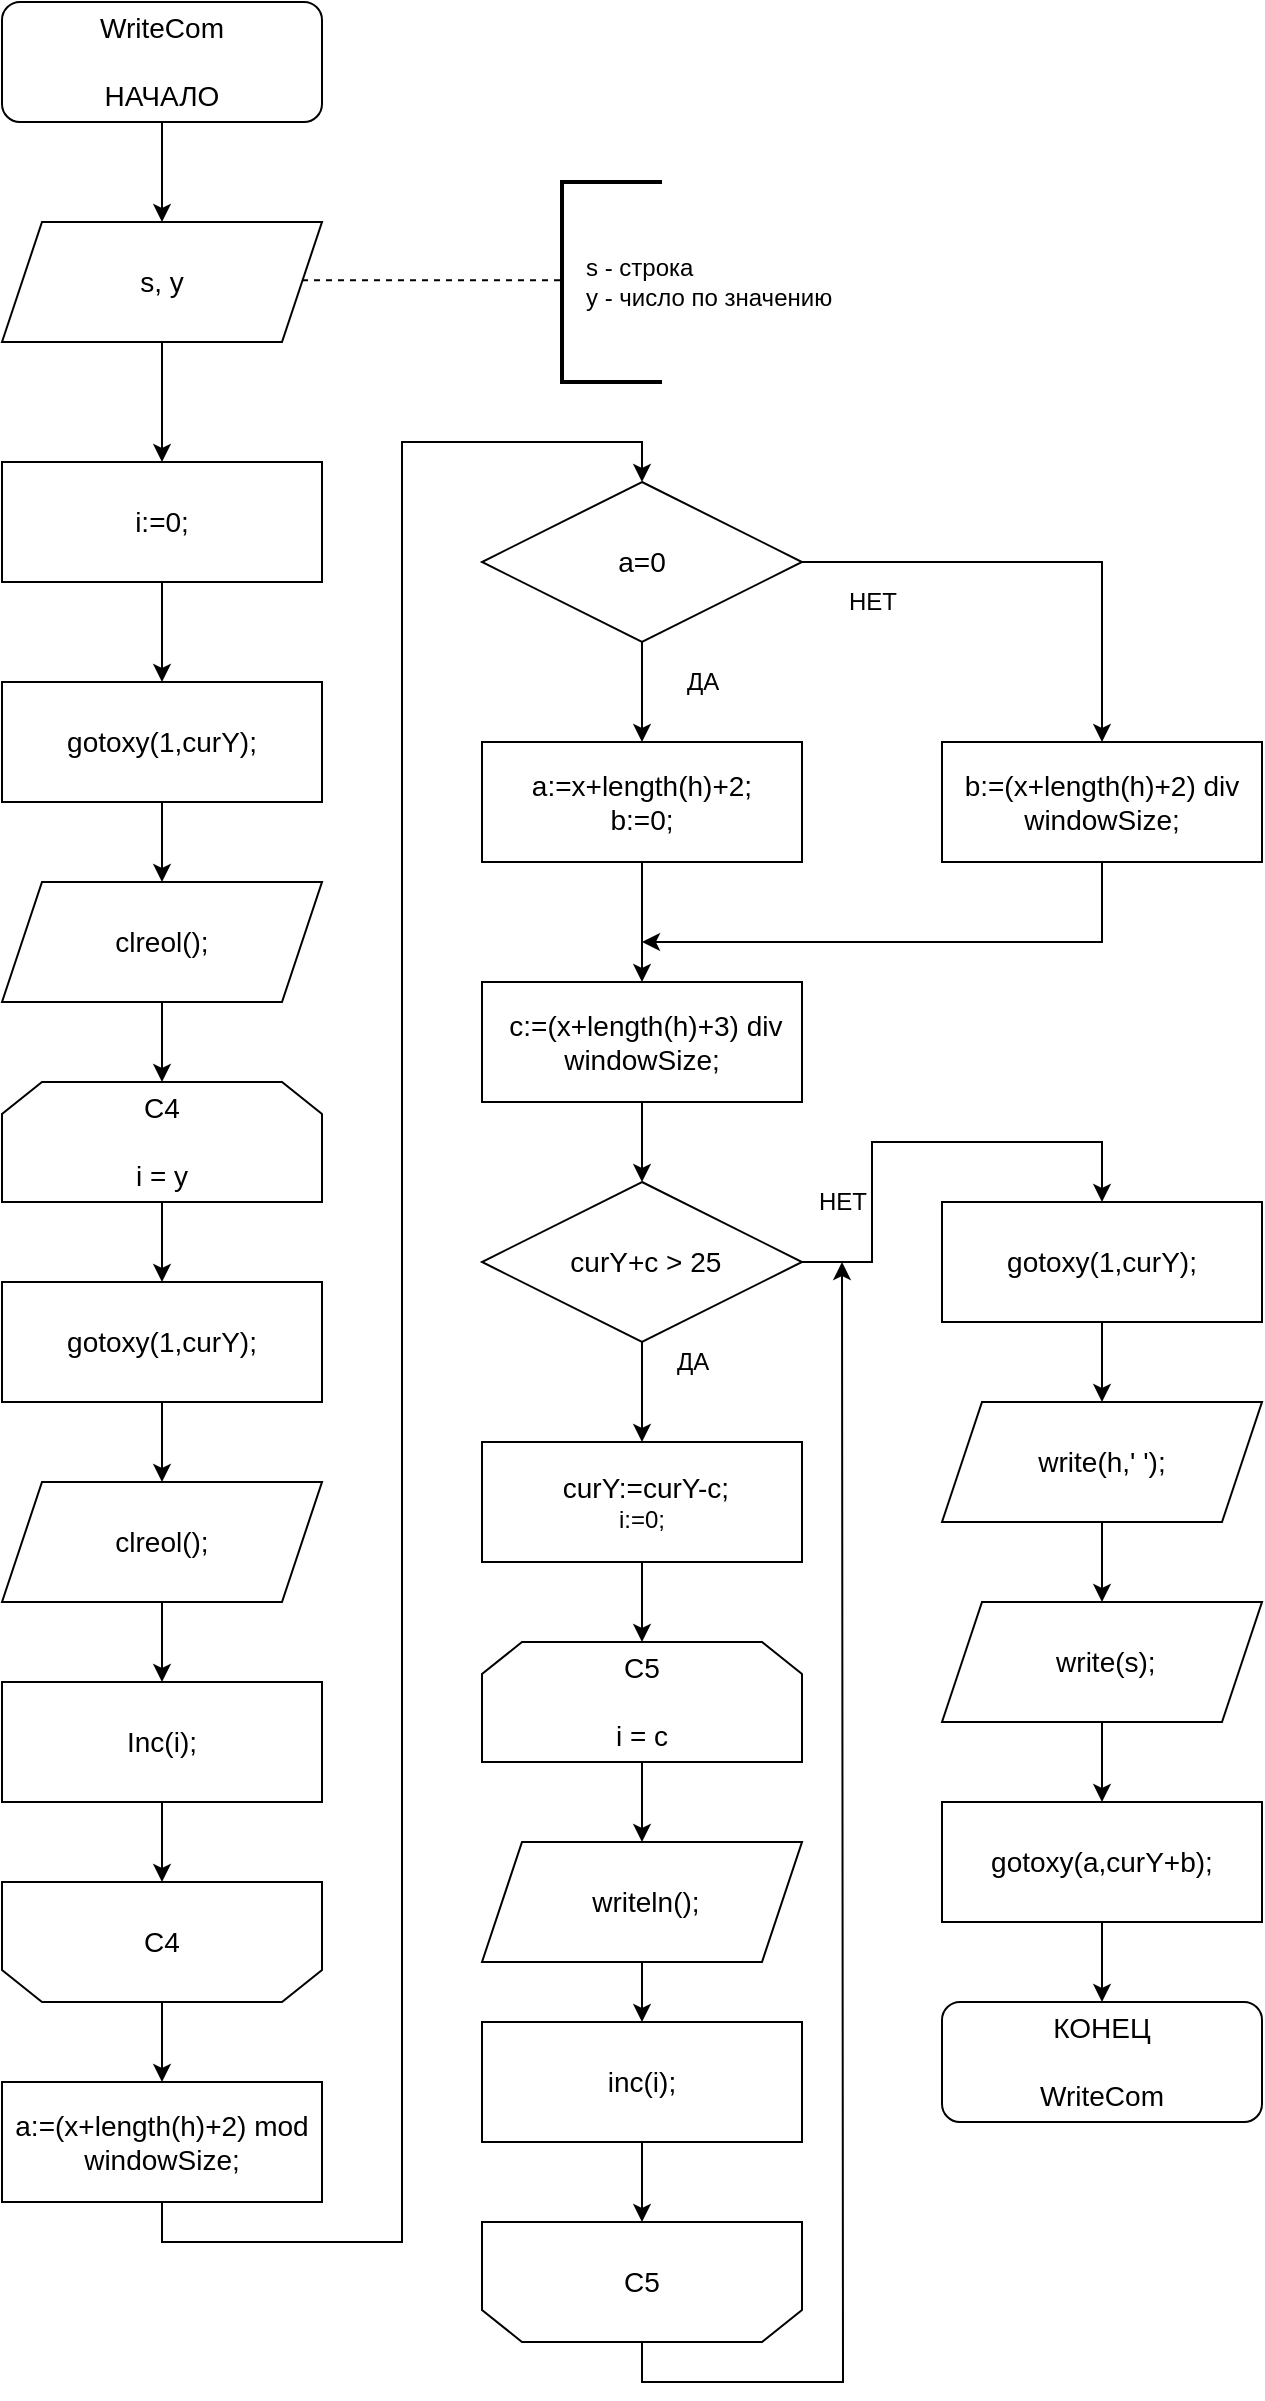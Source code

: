 <mxfile version="14.6.10" type="device"><diagram id="1VaFpdh7RQllthgXs0Ly" name="Page-1"><mxGraphModel dx="1673" dy="1998" grid="1" gridSize="10" guides="1" tooltips="1" connect="1" arrows="1" fold="1" page="1" pageScale="1" pageWidth="827" pageHeight="1169" math="0" shadow="0"><root><mxCell id="0"/><mxCell id="1" parent="0"/><mxCell id="PSNUA2j18AYiGKnNUtAP-62" style="edgeStyle=orthogonalEdgeStyle;rounded=0;orthogonalLoop=1;jettySize=auto;html=1;exitX=0.5;exitY=1;exitDx=0;exitDy=0;entryX=0.5;entryY=0;entryDx=0;entryDy=0;" edge="1" parent="1" source="PSNUA2j18AYiGKnNUtAP-1" target="PSNUA2j18AYiGKnNUtAP-61"><mxGeometry relative="1" as="geometry"/></mxCell><mxCell id="PSNUA2j18AYiGKnNUtAP-1" value="&lt;font style=&quot;font-size: 14px&quot;&gt;WriteCom&lt;br&gt;&lt;br&gt;НАЧАЛО&lt;/font&gt;" style="rounded=1;whiteSpace=wrap;html=1;" vertex="1" parent="1"><mxGeometry x="60" y="-50" width="160" height="60" as="geometry"/></mxCell><mxCell id="PSNUA2j18AYiGKnNUtAP-6" style="edgeStyle=orthogonalEdgeStyle;rounded=0;orthogonalLoop=1;jettySize=auto;html=1;exitX=0.5;exitY=1;exitDx=0;exitDy=0;entryX=0.5;entryY=0;entryDx=0;entryDy=0;" edge="1" parent="1" source="PSNUA2j18AYiGKnNUtAP-2" target="PSNUA2j18AYiGKnNUtAP-7"><mxGeometry relative="1" as="geometry"><mxPoint x="140" y="390" as="targetPoint"/></mxGeometry></mxCell><mxCell id="PSNUA2j18AYiGKnNUtAP-2" value="&lt;font style=&quot;font-size: 14px&quot;&gt;gotoxy(1,curY);&lt;/font&gt;" style="rounded=0;whiteSpace=wrap;html=1;" vertex="1" parent="1"><mxGeometry x="60" y="290" width="160" height="60" as="geometry"/></mxCell><mxCell id="PSNUA2j18AYiGKnNUtAP-10" style="edgeStyle=orthogonalEdgeStyle;rounded=0;orthogonalLoop=1;jettySize=auto;html=1;exitX=0.5;exitY=1;exitDx=0;exitDy=0;entryX=0.5;entryY=0;entryDx=0;entryDy=0;" edge="1" parent="1" source="PSNUA2j18AYiGKnNUtAP-7" target="PSNUA2j18AYiGKnNUtAP-9"><mxGeometry relative="1" as="geometry"/></mxCell><mxCell id="PSNUA2j18AYiGKnNUtAP-7" value="&lt;font style=&quot;font-size: 14px&quot;&gt;clreol();&lt;/font&gt;" style="shape=parallelogram;perimeter=parallelogramPerimeter;whiteSpace=wrap;html=1;fixedSize=1;" vertex="1" parent="1"><mxGeometry x="60" y="390" width="160" height="60" as="geometry"/></mxCell><mxCell id="PSNUA2j18AYiGKnNUtAP-13" style="edgeStyle=orthogonalEdgeStyle;rounded=0;orthogonalLoop=1;jettySize=auto;html=1;exitX=0.5;exitY=1;exitDx=0;exitDy=0;entryX=0.5;entryY=0;entryDx=0;entryDy=0;" edge="1" parent="1" source="PSNUA2j18AYiGKnNUtAP-9" target="PSNUA2j18AYiGKnNUtAP-11"><mxGeometry relative="1" as="geometry"/></mxCell><mxCell id="PSNUA2j18AYiGKnNUtAP-9" value="&lt;font style=&quot;font-size: 14px&quot;&gt;C4&lt;br&gt;&lt;br&gt;i = y&lt;/font&gt;" style="shape=loopLimit;whiteSpace=wrap;html=1;" vertex="1" parent="1"><mxGeometry x="60" y="490" width="160" height="60" as="geometry"/></mxCell><mxCell id="PSNUA2j18AYiGKnNUtAP-14" style="edgeStyle=orthogonalEdgeStyle;rounded=0;orthogonalLoop=1;jettySize=auto;html=1;exitX=0.5;exitY=1;exitDx=0;exitDy=0;entryX=0.5;entryY=0;entryDx=0;entryDy=0;" edge="1" parent="1" source="PSNUA2j18AYiGKnNUtAP-11" target="PSNUA2j18AYiGKnNUtAP-12"><mxGeometry relative="1" as="geometry"/></mxCell><mxCell id="PSNUA2j18AYiGKnNUtAP-11" value="&lt;font style=&quot;font-size: 14px&quot;&gt;gotoxy(1,curY);&lt;/font&gt;" style="rounded=0;whiteSpace=wrap;html=1;" vertex="1" parent="1"><mxGeometry x="60" y="590" width="160" height="60" as="geometry"/></mxCell><mxCell id="PSNUA2j18AYiGKnNUtAP-16" style="edgeStyle=orthogonalEdgeStyle;rounded=0;orthogonalLoop=1;jettySize=auto;html=1;exitX=0.5;exitY=1;exitDx=0;exitDy=0;entryX=0.5;entryY=0;entryDx=0;entryDy=0;" edge="1" parent="1" source="PSNUA2j18AYiGKnNUtAP-12" target="PSNUA2j18AYiGKnNUtAP-15"><mxGeometry relative="1" as="geometry"/></mxCell><mxCell id="PSNUA2j18AYiGKnNUtAP-12" value="&lt;font style=&quot;font-size: 14px&quot;&gt;clreol();&lt;/font&gt;" style="shape=parallelogram;perimeter=parallelogramPerimeter;whiteSpace=wrap;html=1;fixedSize=1;" vertex="1" parent="1"><mxGeometry x="60" y="690" width="160" height="60" as="geometry"/></mxCell><mxCell id="PSNUA2j18AYiGKnNUtAP-18" style="edgeStyle=orthogonalEdgeStyle;rounded=0;orthogonalLoop=1;jettySize=auto;html=1;exitX=0.5;exitY=1;exitDx=0;exitDy=0;entryX=0.5;entryY=1;entryDx=0;entryDy=0;" edge="1" parent="1" source="PSNUA2j18AYiGKnNUtAP-15" target="PSNUA2j18AYiGKnNUtAP-17"><mxGeometry relative="1" as="geometry"/></mxCell><mxCell id="PSNUA2j18AYiGKnNUtAP-15" value="&lt;span style=&quot;font-size: 14px&quot;&gt;Inc(i);&lt;/span&gt;" style="rounded=0;whiteSpace=wrap;html=1;" vertex="1" parent="1"><mxGeometry x="60" y="790" width="160" height="60" as="geometry"/></mxCell><mxCell id="PSNUA2j18AYiGKnNUtAP-20" style="edgeStyle=orthogonalEdgeStyle;rounded=0;orthogonalLoop=1;jettySize=auto;html=1;exitX=0.5;exitY=0;exitDx=0;exitDy=0;entryX=0.5;entryY=0;entryDx=0;entryDy=0;" edge="1" parent="1" source="PSNUA2j18AYiGKnNUtAP-17" target="PSNUA2j18AYiGKnNUtAP-19"><mxGeometry relative="1" as="geometry"/></mxCell><mxCell id="PSNUA2j18AYiGKnNUtAP-17" value="&lt;font style=&quot;font-size: 14px&quot;&gt;C4&lt;br&gt;&lt;/font&gt;" style="shape=loopLimit;whiteSpace=wrap;html=1;direction=west;" vertex="1" parent="1"><mxGeometry x="60" y="890" width="160" height="60" as="geometry"/></mxCell><mxCell id="PSNUA2j18AYiGKnNUtAP-22" style="edgeStyle=orthogonalEdgeStyle;rounded=0;orthogonalLoop=1;jettySize=auto;html=1;exitX=0.5;exitY=1;exitDx=0;exitDy=0;entryX=0.5;entryY=0;entryDx=0;entryDy=0;" edge="1" parent="1" source="PSNUA2j18AYiGKnNUtAP-19" target="PSNUA2j18AYiGKnNUtAP-21"><mxGeometry relative="1" as="geometry"/></mxCell><mxCell id="PSNUA2j18AYiGKnNUtAP-19" value="&lt;font style=&quot;font-size: 14px&quot;&gt;a:=(x+length(h)+2) mod windowSize;&lt;/font&gt;" style="rounded=0;whiteSpace=wrap;html=1;" vertex="1" parent="1"><mxGeometry x="60" y="990" width="160" height="60" as="geometry"/></mxCell><mxCell id="PSNUA2j18AYiGKnNUtAP-24" style="edgeStyle=orthogonalEdgeStyle;rounded=0;orthogonalLoop=1;jettySize=auto;html=1;exitX=0.5;exitY=1;exitDx=0;exitDy=0;entryX=0.5;entryY=0;entryDx=0;entryDy=0;" edge="1" parent="1" source="PSNUA2j18AYiGKnNUtAP-21" target="PSNUA2j18AYiGKnNUtAP-23"><mxGeometry relative="1" as="geometry"/></mxCell><mxCell id="PSNUA2j18AYiGKnNUtAP-27" style="edgeStyle=orthogonalEdgeStyle;rounded=0;orthogonalLoop=1;jettySize=auto;html=1;exitX=1;exitY=0.5;exitDx=0;exitDy=0;entryX=0.5;entryY=0;entryDx=0;entryDy=0;" edge="1" parent="1" source="PSNUA2j18AYiGKnNUtAP-21" target="PSNUA2j18AYiGKnNUtAP-26"><mxGeometry relative="1" as="geometry"/></mxCell><mxCell id="PSNUA2j18AYiGKnNUtAP-21" value="&lt;font style=&quot;font-size: 14px&quot;&gt;a=0&lt;/font&gt;" style="rhombus;whiteSpace=wrap;html=1;" vertex="1" parent="1"><mxGeometry x="300" y="190" width="160" height="80" as="geometry"/></mxCell><mxCell id="PSNUA2j18AYiGKnNUtAP-30" style="edgeStyle=orthogonalEdgeStyle;rounded=0;orthogonalLoop=1;jettySize=auto;html=1;exitX=0.5;exitY=1;exitDx=0;exitDy=0;entryX=0.5;entryY=0;entryDx=0;entryDy=0;" edge="1" parent="1" source="PSNUA2j18AYiGKnNUtAP-23" target="PSNUA2j18AYiGKnNUtAP-29"><mxGeometry relative="1" as="geometry"/></mxCell><mxCell id="PSNUA2j18AYiGKnNUtAP-23" value="&lt;font&gt;&lt;span style=&quot;font-size: 14px&quot;&gt;a:=x+length(h)+2;&lt;/span&gt;&lt;br&gt;&lt;span style=&quot;font-size: 14px&quot;&gt;b:=0;&lt;/span&gt;&lt;br&gt;&lt;/font&gt;" style="rounded=0;whiteSpace=wrap;html=1;" vertex="1" parent="1"><mxGeometry x="300" y="320" width="160" height="60" as="geometry"/></mxCell><mxCell id="PSNUA2j18AYiGKnNUtAP-25" value="ДА" style="text;html=1;align=center;verticalAlign=middle;resizable=0;points=[];autosize=1;strokeColor=none;" vertex="1" parent="1"><mxGeometry x="395" y="280" width="30" height="20" as="geometry"/></mxCell><mxCell id="PSNUA2j18AYiGKnNUtAP-31" style="edgeStyle=orthogonalEdgeStyle;rounded=0;orthogonalLoop=1;jettySize=auto;html=1;exitX=0.5;exitY=1;exitDx=0;exitDy=0;" edge="1" parent="1" source="PSNUA2j18AYiGKnNUtAP-26"><mxGeometry relative="1" as="geometry"><mxPoint x="380" y="420" as="targetPoint"/><Array as="points"><mxPoint x="610" y="420"/></Array></mxGeometry></mxCell><mxCell id="PSNUA2j18AYiGKnNUtAP-26" value="&lt;font style=&quot;font-size: 14px&quot;&gt;b:=(x+length(h)+2) div windowSize;&lt;/font&gt;" style="rounded=0;whiteSpace=wrap;html=1;" vertex="1" parent="1"><mxGeometry x="530" y="320" width="160" height="60" as="geometry"/></mxCell><mxCell id="PSNUA2j18AYiGKnNUtAP-28" value="НЕТ" style="text;html=1;align=center;verticalAlign=middle;resizable=0;points=[];autosize=1;strokeColor=none;" vertex="1" parent="1"><mxGeometry x="475" y="240" width="40" height="20" as="geometry"/></mxCell><mxCell id="PSNUA2j18AYiGKnNUtAP-33" style="edgeStyle=orthogonalEdgeStyle;rounded=0;orthogonalLoop=1;jettySize=auto;html=1;exitX=0.5;exitY=1;exitDx=0;exitDy=0;entryX=0.5;entryY=0;entryDx=0;entryDy=0;" edge="1" parent="1" source="PSNUA2j18AYiGKnNUtAP-29" target="PSNUA2j18AYiGKnNUtAP-32"><mxGeometry relative="1" as="geometry"/></mxCell><mxCell id="PSNUA2j18AYiGKnNUtAP-29" value="&lt;font&gt;&lt;span style=&quot;font-size: 14px&quot;&gt;&amp;nbsp;c:=(x+length(h)+3) div windowSize;&lt;/span&gt;&lt;br&gt;&lt;/font&gt;" style="rounded=0;whiteSpace=wrap;html=1;" vertex="1" parent="1"><mxGeometry x="300" y="440" width="160" height="60" as="geometry"/></mxCell><mxCell id="PSNUA2j18AYiGKnNUtAP-36" style="edgeStyle=orthogonalEdgeStyle;rounded=0;orthogonalLoop=1;jettySize=auto;html=1;exitX=0.5;exitY=1;exitDx=0;exitDy=0;entryX=0.5;entryY=0;entryDx=0;entryDy=0;" edge="1" parent="1" source="PSNUA2j18AYiGKnNUtAP-32" target="PSNUA2j18AYiGKnNUtAP-35"><mxGeometry relative="1" as="geometry"/></mxCell><mxCell id="PSNUA2j18AYiGKnNUtAP-49" style="edgeStyle=orthogonalEdgeStyle;rounded=0;orthogonalLoop=1;jettySize=auto;html=1;exitX=1;exitY=0.5;exitDx=0;exitDy=0;entryX=0.5;entryY=0;entryDx=0;entryDy=0;" edge="1" parent="1" source="PSNUA2j18AYiGKnNUtAP-32" target="PSNUA2j18AYiGKnNUtAP-48"><mxGeometry relative="1" as="geometry"/></mxCell><mxCell id="PSNUA2j18AYiGKnNUtAP-32" value="&lt;font style=&quot;font-size: 14px&quot;&gt;&amp;nbsp;curY+c &amp;gt; 25&lt;/font&gt;" style="rhombus;whiteSpace=wrap;html=1;" vertex="1" parent="1"><mxGeometry x="300" y="540" width="160" height="80" as="geometry"/></mxCell><mxCell id="PSNUA2j18AYiGKnNUtAP-39" style="edgeStyle=orthogonalEdgeStyle;rounded=0;orthogonalLoop=1;jettySize=auto;html=1;exitX=0.5;exitY=1;exitDx=0;exitDy=0;entryX=0.5;entryY=0;entryDx=0;entryDy=0;" edge="1" parent="1" source="PSNUA2j18AYiGKnNUtAP-35" target="PSNUA2j18AYiGKnNUtAP-38"><mxGeometry relative="1" as="geometry"/></mxCell><mxCell id="PSNUA2j18AYiGKnNUtAP-35" value="&lt;font&gt;&lt;span style=&quot;font-size: 14px&quot;&gt;&amp;nbsp;curY:=curY-c;&lt;br&gt;&lt;/span&gt;i:=0;&lt;br&gt;&lt;/font&gt;" style="rounded=0;whiteSpace=wrap;html=1;" vertex="1" parent="1"><mxGeometry x="300" y="670" width="160" height="60" as="geometry"/></mxCell><mxCell id="PSNUA2j18AYiGKnNUtAP-43" style="edgeStyle=orthogonalEdgeStyle;rounded=0;orthogonalLoop=1;jettySize=auto;html=1;exitX=0.5;exitY=1;exitDx=0;exitDy=0;entryX=0.5;entryY=0;entryDx=0;entryDy=0;" edge="1" parent="1" source="PSNUA2j18AYiGKnNUtAP-38" target="PSNUA2j18AYiGKnNUtAP-42"><mxGeometry relative="1" as="geometry"/></mxCell><mxCell id="PSNUA2j18AYiGKnNUtAP-38" value="&lt;font style=&quot;font-size: 14px&quot;&gt;C5&lt;br&gt;&lt;br&gt;i = c&lt;/font&gt;" style="shape=loopLimit;whiteSpace=wrap;html=1;" vertex="1" parent="1"><mxGeometry x="300" y="770" width="160" height="60" as="geometry"/></mxCell><mxCell id="PSNUA2j18AYiGKnNUtAP-40" value="ДА" style="text;html=1;align=center;verticalAlign=middle;resizable=0;points=[];autosize=1;strokeColor=none;" vertex="1" parent="1"><mxGeometry x="390" y="620" width="30" height="20" as="geometry"/></mxCell><mxCell id="PSNUA2j18AYiGKnNUtAP-45" style="edgeStyle=orthogonalEdgeStyle;rounded=0;orthogonalLoop=1;jettySize=auto;html=1;exitX=0.5;exitY=1;exitDx=0;exitDy=0;entryX=0.5;entryY=0;entryDx=0;entryDy=0;" edge="1" parent="1" source="PSNUA2j18AYiGKnNUtAP-42" target="PSNUA2j18AYiGKnNUtAP-44"><mxGeometry relative="1" as="geometry"/></mxCell><mxCell id="PSNUA2j18AYiGKnNUtAP-42" value="&lt;font style=&quot;font-size: 14px&quot;&gt;&amp;nbsp;writeln();&lt;/font&gt;" style="shape=parallelogram;perimeter=parallelogramPerimeter;whiteSpace=wrap;html=1;fixedSize=1;" vertex="1" parent="1"><mxGeometry x="300" y="870" width="160" height="60" as="geometry"/></mxCell><mxCell id="PSNUA2j18AYiGKnNUtAP-47" style="edgeStyle=orthogonalEdgeStyle;rounded=0;orthogonalLoop=1;jettySize=auto;html=1;exitX=0.5;exitY=1;exitDx=0;exitDy=0;entryX=0.5;entryY=1;entryDx=0;entryDy=0;" edge="1" parent="1" source="PSNUA2j18AYiGKnNUtAP-44" target="PSNUA2j18AYiGKnNUtAP-46"><mxGeometry relative="1" as="geometry"/></mxCell><mxCell id="PSNUA2j18AYiGKnNUtAP-44" value="&lt;font&gt;&lt;span style=&quot;font-size: 14px&quot;&gt;inc(i);&lt;/span&gt;&lt;br&gt;&lt;/font&gt;" style="rounded=0;whiteSpace=wrap;html=1;" vertex="1" parent="1"><mxGeometry x="300" y="960" width="160" height="60" as="geometry"/></mxCell><mxCell id="PSNUA2j18AYiGKnNUtAP-50" style="edgeStyle=orthogonalEdgeStyle;rounded=0;orthogonalLoop=1;jettySize=auto;html=1;exitX=0.5;exitY=0;exitDx=0;exitDy=0;" edge="1" parent="1" source="PSNUA2j18AYiGKnNUtAP-46"><mxGeometry relative="1" as="geometry"><mxPoint x="480" y="580" as="targetPoint"/></mxGeometry></mxCell><mxCell id="PSNUA2j18AYiGKnNUtAP-46" value="&lt;font style=&quot;font-size: 14px&quot;&gt;C5&lt;br&gt;&lt;/font&gt;" style="shape=loopLimit;whiteSpace=wrap;html=1;direction=west;" vertex="1" parent="1"><mxGeometry x="300" y="1060" width="160" height="60" as="geometry"/></mxCell><mxCell id="PSNUA2j18AYiGKnNUtAP-55" style="edgeStyle=orthogonalEdgeStyle;rounded=0;orthogonalLoop=1;jettySize=auto;html=1;exitX=0.5;exitY=1;exitDx=0;exitDy=0;entryX=0.5;entryY=0;entryDx=0;entryDy=0;" edge="1" parent="1" source="PSNUA2j18AYiGKnNUtAP-48" target="PSNUA2j18AYiGKnNUtAP-54"><mxGeometry relative="1" as="geometry"/></mxCell><mxCell id="PSNUA2j18AYiGKnNUtAP-48" value="&lt;font&gt;&lt;span style=&quot;font-size: 14px&quot;&gt;gotoxy(1,curY);&lt;/span&gt;&lt;br&gt;&lt;/font&gt;" style="rounded=0;whiteSpace=wrap;html=1;" vertex="1" parent="1"><mxGeometry x="530" y="550" width="160" height="60" as="geometry"/></mxCell><mxCell id="PSNUA2j18AYiGKnNUtAP-52" value="НЕТ" style="text;html=1;align=center;verticalAlign=middle;resizable=0;points=[];autosize=1;strokeColor=none;" vertex="1" parent="1"><mxGeometry x="460" y="540" width="40" height="20" as="geometry"/></mxCell><mxCell id="PSNUA2j18AYiGKnNUtAP-58" style="edgeStyle=orthogonalEdgeStyle;rounded=0;orthogonalLoop=1;jettySize=auto;html=1;exitX=0.5;exitY=1;exitDx=0;exitDy=0;entryX=0.5;entryY=0;entryDx=0;entryDy=0;" edge="1" parent="1" source="PSNUA2j18AYiGKnNUtAP-53" target="PSNUA2j18AYiGKnNUtAP-57"><mxGeometry relative="1" as="geometry"/></mxCell><mxCell id="PSNUA2j18AYiGKnNUtAP-53" value="&lt;font style=&quot;font-size: 14px&quot;&gt;&amp;nbsp;write(s);&lt;/font&gt;" style="shape=parallelogram;perimeter=parallelogramPerimeter;whiteSpace=wrap;html=1;fixedSize=1;" vertex="1" parent="1"><mxGeometry x="530" y="750" width="160" height="60" as="geometry"/></mxCell><mxCell id="PSNUA2j18AYiGKnNUtAP-56" style="edgeStyle=orthogonalEdgeStyle;rounded=0;orthogonalLoop=1;jettySize=auto;html=1;exitX=0.5;exitY=1;exitDx=0;exitDy=0;entryX=0.5;entryY=0;entryDx=0;entryDy=0;" edge="1" parent="1" source="PSNUA2j18AYiGKnNUtAP-54" target="PSNUA2j18AYiGKnNUtAP-53"><mxGeometry relative="1" as="geometry"/></mxCell><mxCell id="PSNUA2j18AYiGKnNUtAP-54" value="&lt;font style=&quot;font-size: 14px&quot;&gt;write(h,' ');&lt;/font&gt;" style="shape=parallelogram;perimeter=parallelogramPerimeter;whiteSpace=wrap;html=1;fixedSize=1;" vertex="1" parent="1"><mxGeometry x="530" y="650" width="160" height="60" as="geometry"/></mxCell><mxCell id="PSNUA2j18AYiGKnNUtAP-60" style="edgeStyle=orthogonalEdgeStyle;rounded=0;orthogonalLoop=1;jettySize=auto;html=1;exitX=0.5;exitY=1;exitDx=0;exitDy=0;entryX=0.5;entryY=0;entryDx=0;entryDy=0;" edge="1" parent="1" source="PSNUA2j18AYiGKnNUtAP-57" target="PSNUA2j18AYiGKnNUtAP-59"><mxGeometry relative="1" as="geometry"/></mxCell><mxCell id="PSNUA2j18AYiGKnNUtAP-57" value="&lt;font&gt;&lt;span style=&quot;font-size: 14px&quot;&gt;gotoxy(a,curY+b);&lt;/span&gt;&lt;br&gt;&lt;/font&gt;" style="rounded=0;whiteSpace=wrap;html=1;" vertex="1" parent="1"><mxGeometry x="530" y="850" width="160" height="60" as="geometry"/></mxCell><mxCell id="PSNUA2j18AYiGKnNUtAP-59" value="&lt;font style=&quot;font-size: 14px&quot;&gt;КОНЕЦ&lt;br&gt;&lt;br&gt;WriteCom&lt;br&gt;&lt;/font&gt;" style="rounded=1;whiteSpace=wrap;html=1;" vertex="1" parent="1"><mxGeometry x="530" y="950" width="160" height="60" as="geometry"/></mxCell><mxCell id="PSNUA2j18AYiGKnNUtAP-71" style="edgeStyle=orthogonalEdgeStyle;rounded=0;orthogonalLoop=1;jettySize=auto;html=1;exitX=0.5;exitY=1;exitDx=0;exitDy=0;entryX=0.5;entryY=0;entryDx=0;entryDy=0;" edge="1" parent="1" source="PSNUA2j18AYiGKnNUtAP-61" target="PSNUA2j18AYiGKnNUtAP-70"><mxGeometry relative="1" as="geometry"/></mxCell><mxCell id="PSNUA2j18AYiGKnNUtAP-61" value="&lt;span style=&quot;font-size: 14px&quot;&gt;s, y&lt;/span&gt;" style="shape=parallelogram;perimeter=parallelogramPerimeter;whiteSpace=wrap;html=1;fixedSize=1;" vertex="1" parent="1"><mxGeometry x="60" y="60" width="160" height="60" as="geometry"/></mxCell><mxCell id="PSNUA2j18AYiGKnNUtAP-63" value="&amp;nbsp; &amp;nbsp;s - строка&lt;br&gt;&amp;nbsp; &amp;nbsp;y - число по значению" style="strokeWidth=2;html=1;shape=mxgraph.flowchart.annotation_1;align=left;pointerEvents=1;" vertex="1" parent="1"><mxGeometry x="340" y="40" width="50" height="100" as="geometry"/></mxCell><mxCell id="PSNUA2j18AYiGKnNUtAP-67" value="" style="endArrow=none;dashed=1;html=1;rounded=0;edgeStyle=orthogonalEdgeStyle;" edge="1" parent="1"><mxGeometry width="50" height="50" relative="1" as="geometry"><mxPoint x="210" y="89.17" as="sourcePoint"/><mxPoint x="340" y="89.17" as="targetPoint"/></mxGeometry></mxCell><mxCell id="PSNUA2j18AYiGKnNUtAP-72" style="edgeStyle=orthogonalEdgeStyle;rounded=0;orthogonalLoop=1;jettySize=auto;html=1;exitX=0.5;exitY=1;exitDx=0;exitDy=0;entryX=0.5;entryY=0;entryDx=0;entryDy=0;" edge="1" parent="1" source="PSNUA2j18AYiGKnNUtAP-70" target="PSNUA2j18AYiGKnNUtAP-2"><mxGeometry relative="1" as="geometry"/></mxCell><mxCell id="PSNUA2j18AYiGKnNUtAP-70" value="&lt;font style=&quot;font-size: 14px&quot;&gt;i:=0;&lt;/font&gt;" style="rounded=0;whiteSpace=wrap;html=1;" vertex="1" parent="1"><mxGeometry x="60" y="180" width="160" height="60" as="geometry"/></mxCell></root></mxGraphModel></diagram></mxfile>